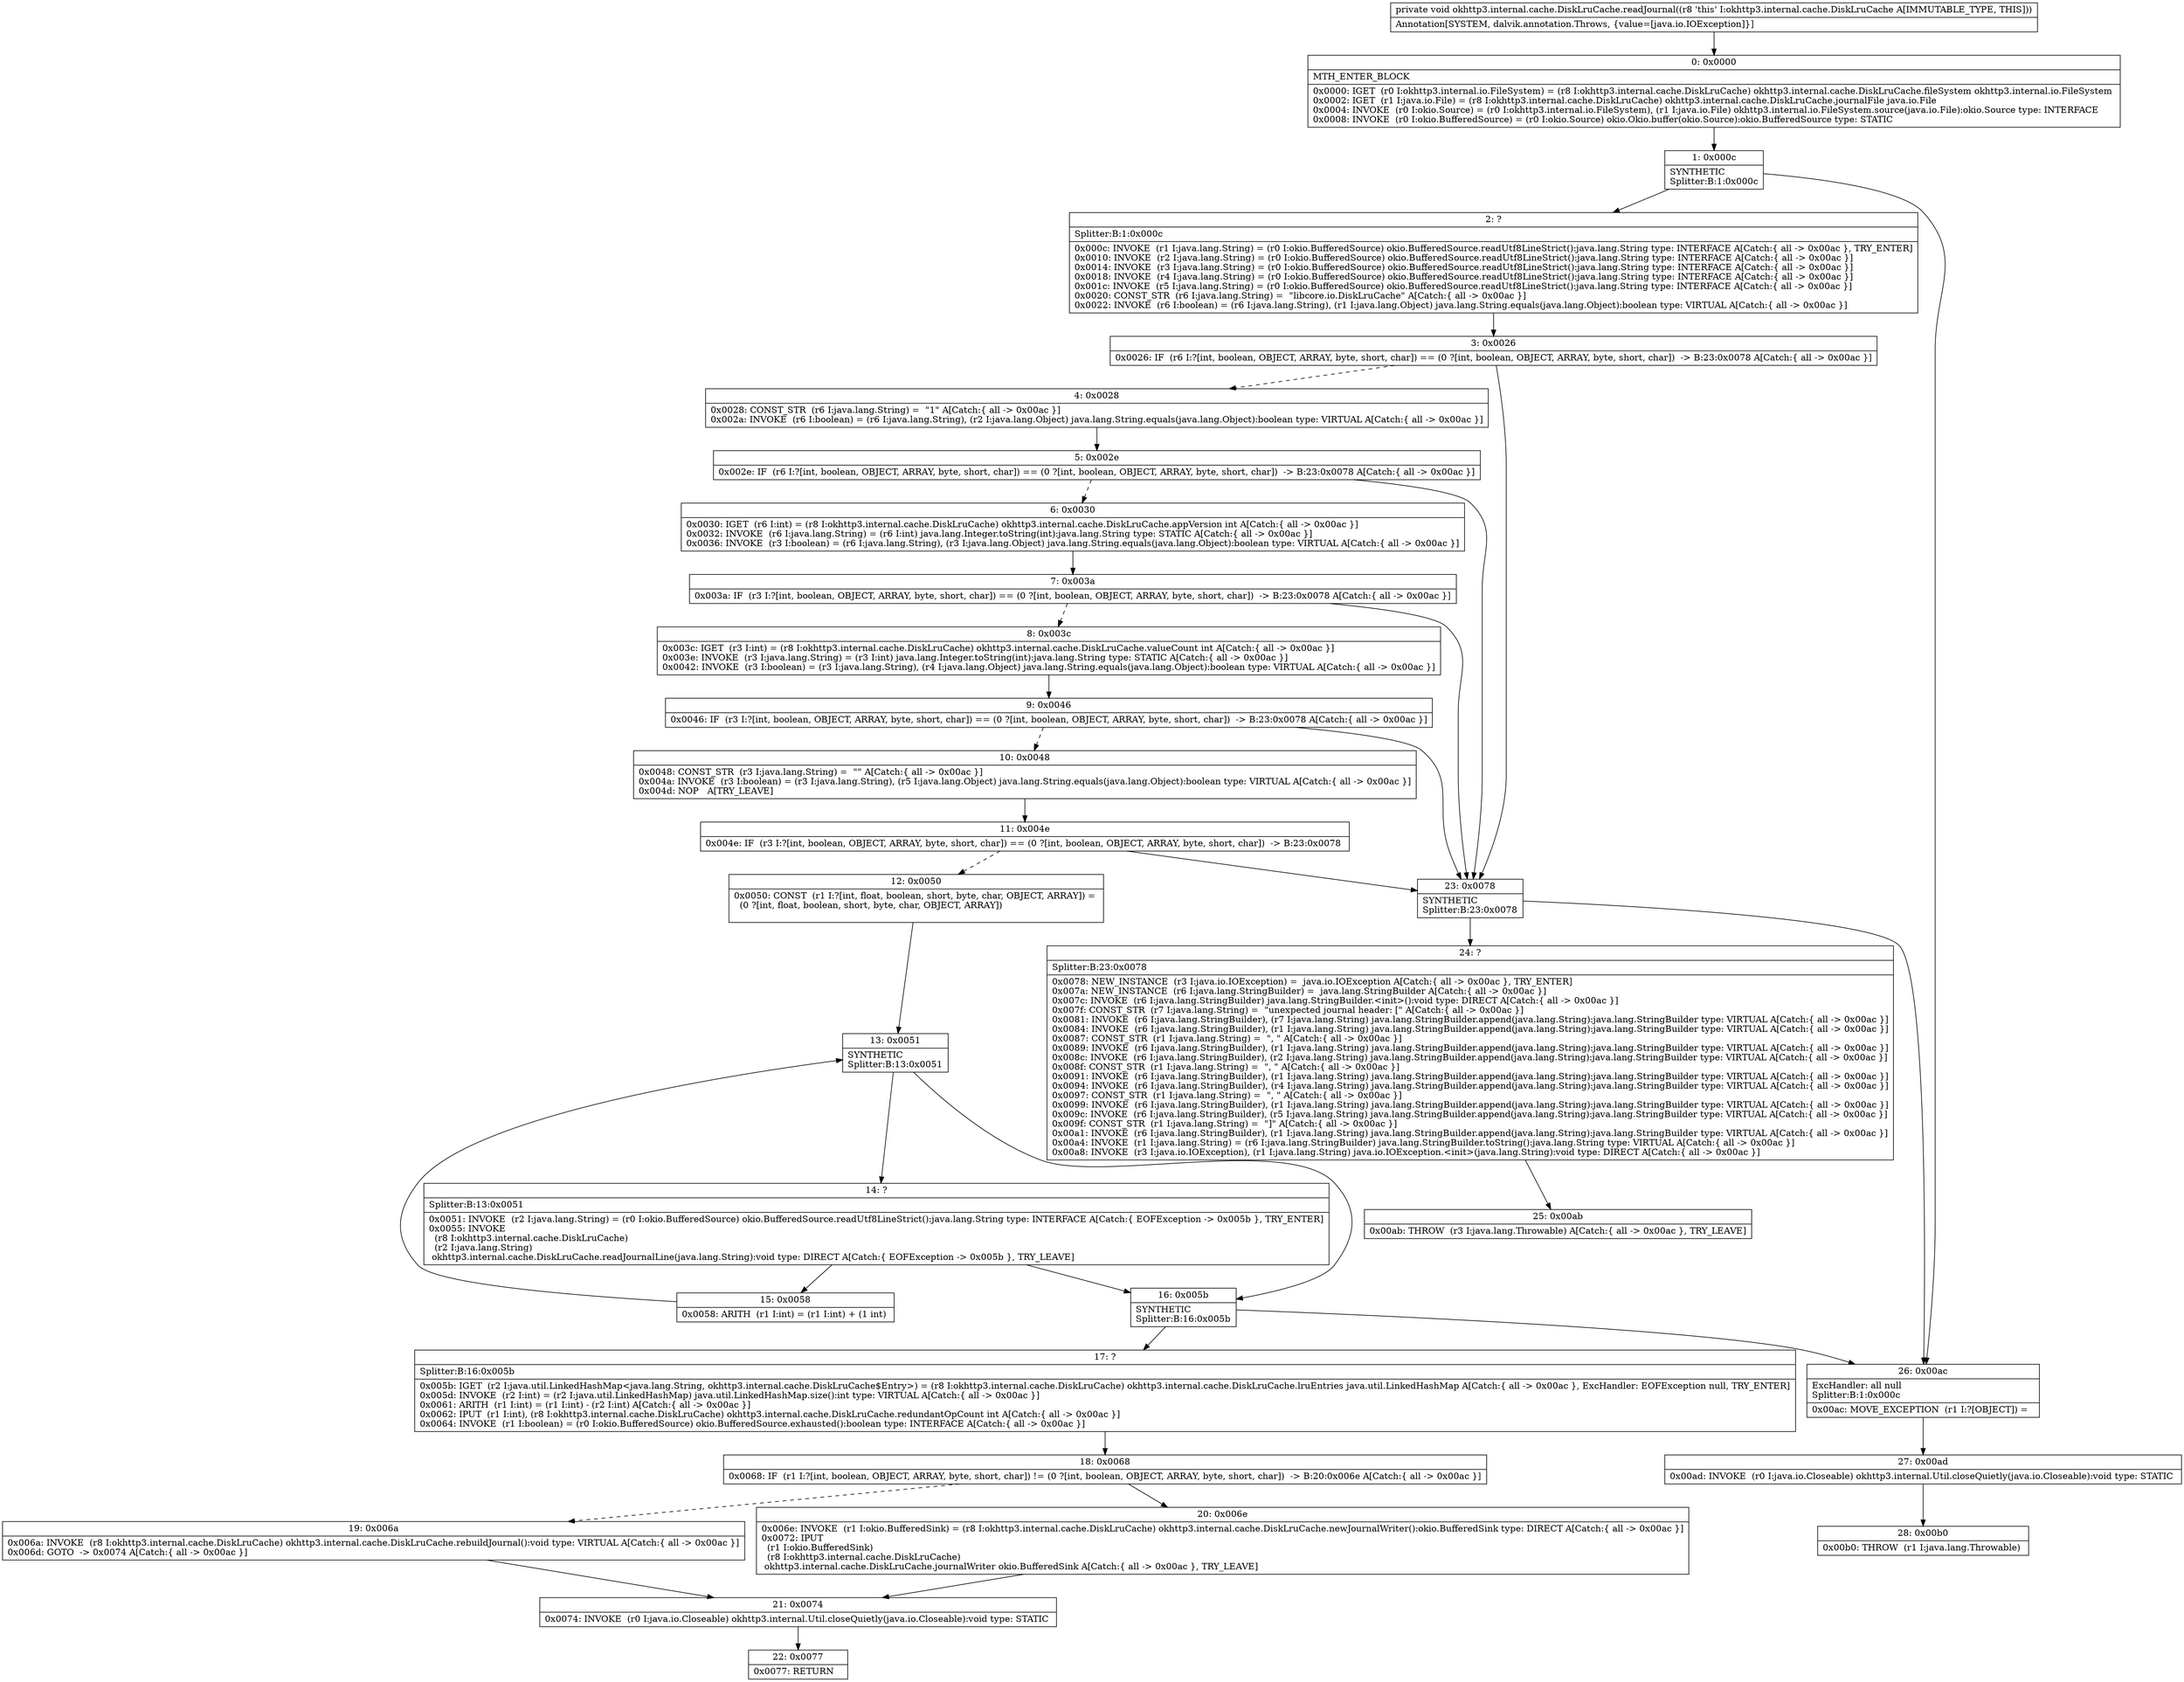 digraph "CFG forokhttp3.internal.cache.DiskLruCache.readJournal()V" {
Node_0 [shape=record,label="{0\:\ 0x0000|MTH_ENTER_BLOCK\l|0x0000: IGET  (r0 I:okhttp3.internal.io.FileSystem) = (r8 I:okhttp3.internal.cache.DiskLruCache) okhttp3.internal.cache.DiskLruCache.fileSystem okhttp3.internal.io.FileSystem \l0x0002: IGET  (r1 I:java.io.File) = (r8 I:okhttp3.internal.cache.DiskLruCache) okhttp3.internal.cache.DiskLruCache.journalFile java.io.File \l0x0004: INVOKE  (r0 I:okio.Source) = (r0 I:okhttp3.internal.io.FileSystem), (r1 I:java.io.File) okhttp3.internal.io.FileSystem.source(java.io.File):okio.Source type: INTERFACE \l0x0008: INVOKE  (r0 I:okio.BufferedSource) = (r0 I:okio.Source) okio.Okio.buffer(okio.Source):okio.BufferedSource type: STATIC \l}"];
Node_1 [shape=record,label="{1\:\ 0x000c|SYNTHETIC\lSplitter:B:1:0x000c\l}"];
Node_2 [shape=record,label="{2\:\ ?|Splitter:B:1:0x000c\l|0x000c: INVOKE  (r1 I:java.lang.String) = (r0 I:okio.BufferedSource) okio.BufferedSource.readUtf8LineStrict():java.lang.String type: INTERFACE A[Catch:\{ all \-\> 0x00ac \}, TRY_ENTER]\l0x0010: INVOKE  (r2 I:java.lang.String) = (r0 I:okio.BufferedSource) okio.BufferedSource.readUtf8LineStrict():java.lang.String type: INTERFACE A[Catch:\{ all \-\> 0x00ac \}]\l0x0014: INVOKE  (r3 I:java.lang.String) = (r0 I:okio.BufferedSource) okio.BufferedSource.readUtf8LineStrict():java.lang.String type: INTERFACE A[Catch:\{ all \-\> 0x00ac \}]\l0x0018: INVOKE  (r4 I:java.lang.String) = (r0 I:okio.BufferedSource) okio.BufferedSource.readUtf8LineStrict():java.lang.String type: INTERFACE A[Catch:\{ all \-\> 0x00ac \}]\l0x001c: INVOKE  (r5 I:java.lang.String) = (r0 I:okio.BufferedSource) okio.BufferedSource.readUtf8LineStrict():java.lang.String type: INTERFACE A[Catch:\{ all \-\> 0x00ac \}]\l0x0020: CONST_STR  (r6 I:java.lang.String) =  \"libcore.io.DiskLruCache\" A[Catch:\{ all \-\> 0x00ac \}]\l0x0022: INVOKE  (r6 I:boolean) = (r6 I:java.lang.String), (r1 I:java.lang.Object) java.lang.String.equals(java.lang.Object):boolean type: VIRTUAL A[Catch:\{ all \-\> 0x00ac \}]\l}"];
Node_3 [shape=record,label="{3\:\ 0x0026|0x0026: IF  (r6 I:?[int, boolean, OBJECT, ARRAY, byte, short, char]) == (0 ?[int, boolean, OBJECT, ARRAY, byte, short, char])  \-\> B:23:0x0078 A[Catch:\{ all \-\> 0x00ac \}]\l}"];
Node_4 [shape=record,label="{4\:\ 0x0028|0x0028: CONST_STR  (r6 I:java.lang.String) =  \"1\" A[Catch:\{ all \-\> 0x00ac \}]\l0x002a: INVOKE  (r6 I:boolean) = (r6 I:java.lang.String), (r2 I:java.lang.Object) java.lang.String.equals(java.lang.Object):boolean type: VIRTUAL A[Catch:\{ all \-\> 0x00ac \}]\l}"];
Node_5 [shape=record,label="{5\:\ 0x002e|0x002e: IF  (r6 I:?[int, boolean, OBJECT, ARRAY, byte, short, char]) == (0 ?[int, boolean, OBJECT, ARRAY, byte, short, char])  \-\> B:23:0x0078 A[Catch:\{ all \-\> 0x00ac \}]\l}"];
Node_6 [shape=record,label="{6\:\ 0x0030|0x0030: IGET  (r6 I:int) = (r8 I:okhttp3.internal.cache.DiskLruCache) okhttp3.internal.cache.DiskLruCache.appVersion int A[Catch:\{ all \-\> 0x00ac \}]\l0x0032: INVOKE  (r6 I:java.lang.String) = (r6 I:int) java.lang.Integer.toString(int):java.lang.String type: STATIC A[Catch:\{ all \-\> 0x00ac \}]\l0x0036: INVOKE  (r3 I:boolean) = (r6 I:java.lang.String), (r3 I:java.lang.Object) java.lang.String.equals(java.lang.Object):boolean type: VIRTUAL A[Catch:\{ all \-\> 0x00ac \}]\l}"];
Node_7 [shape=record,label="{7\:\ 0x003a|0x003a: IF  (r3 I:?[int, boolean, OBJECT, ARRAY, byte, short, char]) == (0 ?[int, boolean, OBJECT, ARRAY, byte, short, char])  \-\> B:23:0x0078 A[Catch:\{ all \-\> 0x00ac \}]\l}"];
Node_8 [shape=record,label="{8\:\ 0x003c|0x003c: IGET  (r3 I:int) = (r8 I:okhttp3.internal.cache.DiskLruCache) okhttp3.internal.cache.DiskLruCache.valueCount int A[Catch:\{ all \-\> 0x00ac \}]\l0x003e: INVOKE  (r3 I:java.lang.String) = (r3 I:int) java.lang.Integer.toString(int):java.lang.String type: STATIC A[Catch:\{ all \-\> 0x00ac \}]\l0x0042: INVOKE  (r3 I:boolean) = (r3 I:java.lang.String), (r4 I:java.lang.Object) java.lang.String.equals(java.lang.Object):boolean type: VIRTUAL A[Catch:\{ all \-\> 0x00ac \}]\l}"];
Node_9 [shape=record,label="{9\:\ 0x0046|0x0046: IF  (r3 I:?[int, boolean, OBJECT, ARRAY, byte, short, char]) == (0 ?[int, boolean, OBJECT, ARRAY, byte, short, char])  \-\> B:23:0x0078 A[Catch:\{ all \-\> 0x00ac \}]\l}"];
Node_10 [shape=record,label="{10\:\ 0x0048|0x0048: CONST_STR  (r3 I:java.lang.String) =  \"\" A[Catch:\{ all \-\> 0x00ac \}]\l0x004a: INVOKE  (r3 I:boolean) = (r3 I:java.lang.String), (r5 I:java.lang.Object) java.lang.String.equals(java.lang.Object):boolean type: VIRTUAL A[Catch:\{ all \-\> 0x00ac \}]\l0x004d: NOP   A[TRY_LEAVE]\l}"];
Node_11 [shape=record,label="{11\:\ 0x004e|0x004e: IF  (r3 I:?[int, boolean, OBJECT, ARRAY, byte, short, char]) == (0 ?[int, boolean, OBJECT, ARRAY, byte, short, char])  \-\> B:23:0x0078 \l}"];
Node_12 [shape=record,label="{12\:\ 0x0050|0x0050: CONST  (r1 I:?[int, float, boolean, short, byte, char, OBJECT, ARRAY]) = \l  (0 ?[int, float, boolean, short, byte, char, OBJECT, ARRAY])\l \l}"];
Node_13 [shape=record,label="{13\:\ 0x0051|SYNTHETIC\lSplitter:B:13:0x0051\l}"];
Node_14 [shape=record,label="{14\:\ ?|Splitter:B:13:0x0051\l|0x0051: INVOKE  (r2 I:java.lang.String) = (r0 I:okio.BufferedSource) okio.BufferedSource.readUtf8LineStrict():java.lang.String type: INTERFACE A[Catch:\{ EOFException \-\> 0x005b \}, TRY_ENTER]\l0x0055: INVOKE  \l  (r8 I:okhttp3.internal.cache.DiskLruCache)\l  (r2 I:java.lang.String)\l okhttp3.internal.cache.DiskLruCache.readJournalLine(java.lang.String):void type: DIRECT A[Catch:\{ EOFException \-\> 0x005b \}, TRY_LEAVE]\l}"];
Node_15 [shape=record,label="{15\:\ 0x0058|0x0058: ARITH  (r1 I:int) = (r1 I:int) + (1 int) \l}"];
Node_16 [shape=record,label="{16\:\ 0x005b|SYNTHETIC\lSplitter:B:16:0x005b\l}"];
Node_17 [shape=record,label="{17\:\ ?|Splitter:B:16:0x005b\l|0x005b: IGET  (r2 I:java.util.LinkedHashMap\<java.lang.String, okhttp3.internal.cache.DiskLruCache$Entry\>) = (r8 I:okhttp3.internal.cache.DiskLruCache) okhttp3.internal.cache.DiskLruCache.lruEntries java.util.LinkedHashMap A[Catch:\{ all \-\> 0x00ac \}, ExcHandler: EOFException null, TRY_ENTER]\l0x005d: INVOKE  (r2 I:int) = (r2 I:java.util.LinkedHashMap) java.util.LinkedHashMap.size():int type: VIRTUAL A[Catch:\{ all \-\> 0x00ac \}]\l0x0061: ARITH  (r1 I:int) = (r1 I:int) \- (r2 I:int) A[Catch:\{ all \-\> 0x00ac \}]\l0x0062: IPUT  (r1 I:int), (r8 I:okhttp3.internal.cache.DiskLruCache) okhttp3.internal.cache.DiskLruCache.redundantOpCount int A[Catch:\{ all \-\> 0x00ac \}]\l0x0064: INVOKE  (r1 I:boolean) = (r0 I:okio.BufferedSource) okio.BufferedSource.exhausted():boolean type: INTERFACE A[Catch:\{ all \-\> 0x00ac \}]\l}"];
Node_18 [shape=record,label="{18\:\ 0x0068|0x0068: IF  (r1 I:?[int, boolean, OBJECT, ARRAY, byte, short, char]) != (0 ?[int, boolean, OBJECT, ARRAY, byte, short, char])  \-\> B:20:0x006e A[Catch:\{ all \-\> 0x00ac \}]\l}"];
Node_19 [shape=record,label="{19\:\ 0x006a|0x006a: INVOKE  (r8 I:okhttp3.internal.cache.DiskLruCache) okhttp3.internal.cache.DiskLruCache.rebuildJournal():void type: VIRTUAL A[Catch:\{ all \-\> 0x00ac \}]\l0x006d: GOTO  \-\> 0x0074 A[Catch:\{ all \-\> 0x00ac \}]\l}"];
Node_20 [shape=record,label="{20\:\ 0x006e|0x006e: INVOKE  (r1 I:okio.BufferedSink) = (r8 I:okhttp3.internal.cache.DiskLruCache) okhttp3.internal.cache.DiskLruCache.newJournalWriter():okio.BufferedSink type: DIRECT A[Catch:\{ all \-\> 0x00ac \}]\l0x0072: IPUT  \l  (r1 I:okio.BufferedSink)\l  (r8 I:okhttp3.internal.cache.DiskLruCache)\l okhttp3.internal.cache.DiskLruCache.journalWriter okio.BufferedSink A[Catch:\{ all \-\> 0x00ac \}, TRY_LEAVE]\l}"];
Node_21 [shape=record,label="{21\:\ 0x0074|0x0074: INVOKE  (r0 I:java.io.Closeable) okhttp3.internal.Util.closeQuietly(java.io.Closeable):void type: STATIC \l}"];
Node_22 [shape=record,label="{22\:\ 0x0077|0x0077: RETURN   \l}"];
Node_23 [shape=record,label="{23\:\ 0x0078|SYNTHETIC\lSplitter:B:23:0x0078\l}"];
Node_24 [shape=record,label="{24\:\ ?|Splitter:B:23:0x0078\l|0x0078: NEW_INSTANCE  (r3 I:java.io.IOException) =  java.io.IOException A[Catch:\{ all \-\> 0x00ac \}, TRY_ENTER]\l0x007a: NEW_INSTANCE  (r6 I:java.lang.StringBuilder) =  java.lang.StringBuilder A[Catch:\{ all \-\> 0x00ac \}]\l0x007c: INVOKE  (r6 I:java.lang.StringBuilder) java.lang.StringBuilder.\<init\>():void type: DIRECT A[Catch:\{ all \-\> 0x00ac \}]\l0x007f: CONST_STR  (r7 I:java.lang.String) =  \"unexpected journal header: [\" A[Catch:\{ all \-\> 0x00ac \}]\l0x0081: INVOKE  (r6 I:java.lang.StringBuilder), (r7 I:java.lang.String) java.lang.StringBuilder.append(java.lang.String):java.lang.StringBuilder type: VIRTUAL A[Catch:\{ all \-\> 0x00ac \}]\l0x0084: INVOKE  (r6 I:java.lang.StringBuilder), (r1 I:java.lang.String) java.lang.StringBuilder.append(java.lang.String):java.lang.StringBuilder type: VIRTUAL A[Catch:\{ all \-\> 0x00ac \}]\l0x0087: CONST_STR  (r1 I:java.lang.String) =  \", \" A[Catch:\{ all \-\> 0x00ac \}]\l0x0089: INVOKE  (r6 I:java.lang.StringBuilder), (r1 I:java.lang.String) java.lang.StringBuilder.append(java.lang.String):java.lang.StringBuilder type: VIRTUAL A[Catch:\{ all \-\> 0x00ac \}]\l0x008c: INVOKE  (r6 I:java.lang.StringBuilder), (r2 I:java.lang.String) java.lang.StringBuilder.append(java.lang.String):java.lang.StringBuilder type: VIRTUAL A[Catch:\{ all \-\> 0x00ac \}]\l0x008f: CONST_STR  (r1 I:java.lang.String) =  \", \" A[Catch:\{ all \-\> 0x00ac \}]\l0x0091: INVOKE  (r6 I:java.lang.StringBuilder), (r1 I:java.lang.String) java.lang.StringBuilder.append(java.lang.String):java.lang.StringBuilder type: VIRTUAL A[Catch:\{ all \-\> 0x00ac \}]\l0x0094: INVOKE  (r6 I:java.lang.StringBuilder), (r4 I:java.lang.String) java.lang.StringBuilder.append(java.lang.String):java.lang.StringBuilder type: VIRTUAL A[Catch:\{ all \-\> 0x00ac \}]\l0x0097: CONST_STR  (r1 I:java.lang.String) =  \", \" A[Catch:\{ all \-\> 0x00ac \}]\l0x0099: INVOKE  (r6 I:java.lang.StringBuilder), (r1 I:java.lang.String) java.lang.StringBuilder.append(java.lang.String):java.lang.StringBuilder type: VIRTUAL A[Catch:\{ all \-\> 0x00ac \}]\l0x009c: INVOKE  (r6 I:java.lang.StringBuilder), (r5 I:java.lang.String) java.lang.StringBuilder.append(java.lang.String):java.lang.StringBuilder type: VIRTUAL A[Catch:\{ all \-\> 0x00ac \}]\l0x009f: CONST_STR  (r1 I:java.lang.String) =  \"]\" A[Catch:\{ all \-\> 0x00ac \}]\l0x00a1: INVOKE  (r6 I:java.lang.StringBuilder), (r1 I:java.lang.String) java.lang.StringBuilder.append(java.lang.String):java.lang.StringBuilder type: VIRTUAL A[Catch:\{ all \-\> 0x00ac \}]\l0x00a4: INVOKE  (r1 I:java.lang.String) = (r6 I:java.lang.StringBuilder) java.lang.StringBuilder.toString():java.lang.String type: VIRTUAL A[Catch:\{ all \-\> 0x00ac \}]\l0x00a8: INVOKE  (r3 I:java.io.IOException), (r1 I:java.lang.String) java.io.IOException.\<init\>(java.lang.String):void type: DIRECT A[Catch:\{ all \-\> 0x00ac \}]\l}"];
Node_25 [shape=record,label="{25\:\ 0x00ab|0x00ab: THROW  (r3 I:java.lang.Throwable) A[Catch:\{ all \-\> 0x00ac \}, TRY_LEAVE]\l}"];
Node_26 [shape=record,label="{26\:\ 0x00ac|ExcHandler: all null\lSplitter:B:1:0x000c\l|0x00ac: MOVE_EXCEPTION  (r1 I:?[OBJECT]) =  \l}"];
Node_27 [shape=record,label="{27\:\ 0x00ad|0x00ad: INVOKE  (r0 I:java.io.Closeable) okhttp3.internal.Util.closeQuietly(java.io.Closeable):void type: STATIC \l}"];
Node_28 [shape=record,label="{28\:\ 0x00b0|0x00b0: THROW  (r1 I:java.lang.Throwable) \l}"];
MethodNode[shape=record,label="{private void okhttp3.internal.cache.DiskLruCache.readJournal((r8 'this' I:okhttp3.internal.cache.DiskLruCache A[IMMUTABLE_TYPE, THIS]))  | Annotation[SYSTEM, dalvik.annotation.Throws, \{value=[java.io.IOException]\}]\l}"];
MethodNode -> Node_0;
Node_0 -> Node_1;
Node_1 -> Node_2;
Node_1 -> Node_26;
Node_2 -> Node_3;
Node_3 -> Node_4[style=dashed];
Node_3 -> Node_23;
Node_4 -> Node_5;
Node_5 -> Node_6[style=dashed];
Node_5 -> Node_23;
Node_6 -> Node_7;
Node_7 -> Node_8[style=dashed];
Node_7 -> Node_23;
Node_8 -> Node_9;
Node_9 -> Node_10[style=dashed];
Node_9 -> Node_23;
Node_10 -> Node_11;
Node_11 -> Node_12[style=dashed];
Node_11 -> Node_23;
Node_12 -> Node_13;
Node_13 -> Node_14;
Node_13 -> Node_16;
Node_14 -> Node_15;
Node_14 -> Node_16;
Node_15 -> Node_13;
Node_16 -> Node_17;
Node_16 -> Node_26;
Node_17 -> Node_18;
Node_18 -> Node_19[style=dashed];
Node_18 -> Node_20;
Node_19 -> Node_21;
Node_20 -> Node_21;
Node_21 -> Node_22;
Node_23 -> Node_24;
Node_23 -> Node_26;
Node_24 -> Node_25;
Node_26 -> Node_27;
Node_27 -> Node_28;
}

